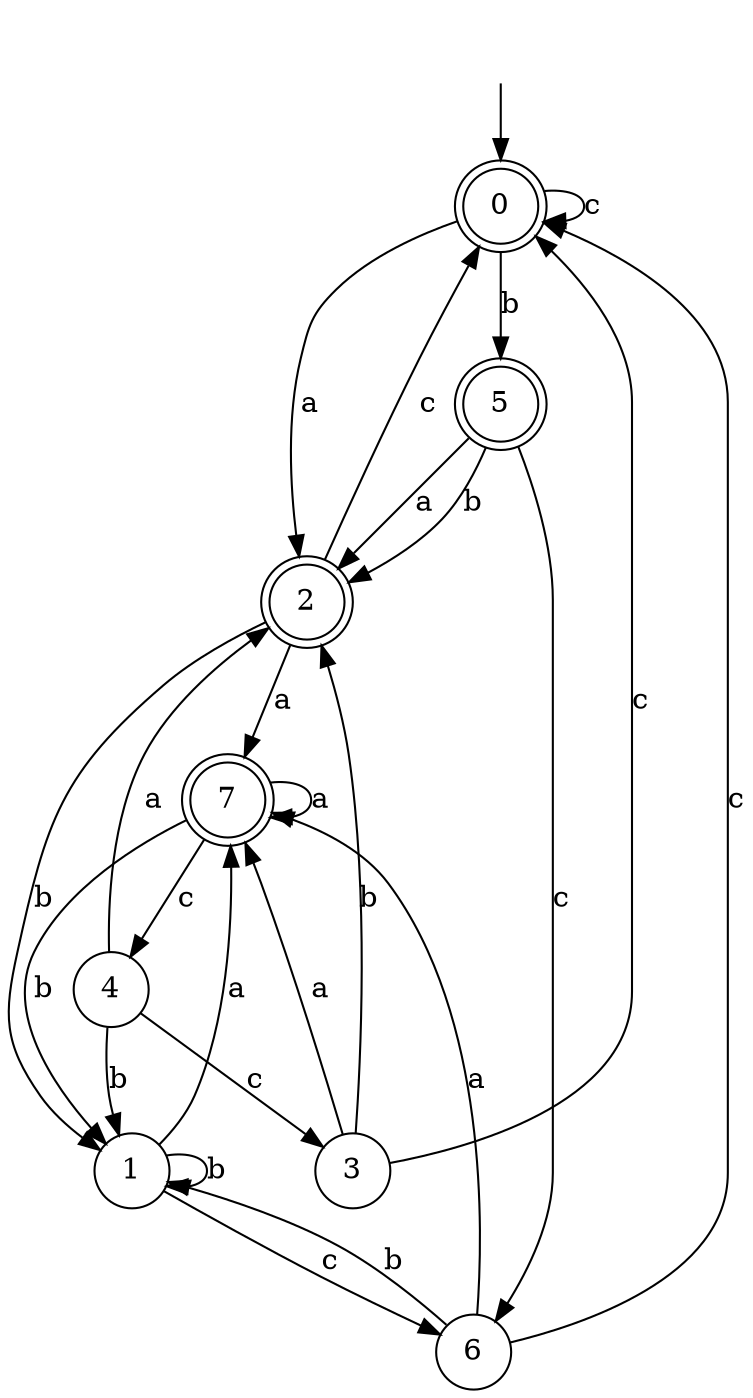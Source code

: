 digraph g {
__start [label=""shape=none]
	0[shape="doublecircle" label="0"]
	1[shape="circle" label="1"]
	2[shape="doublecircle" label="2"]
	3[shape="circle" label="3"]
	4[shape="circle" label="4"]
	5[shape="doublecircle" label="5"]
	6[shape="circle" label="6"]
	7[shape="doublecircle" label="7"]

__start -> 0
	0 -> 2 [label="a"]
	0 -> 5 [label="b"]
	0 -> 0 [label="c"]
	1 -> 7 [label="a"]
	1 -> 1 [label="b"]
	1 -> 6 [label="c"]
	2 -> 7 [label="a"]
	2 -> 1 [label="b"]
	2 -> 0 [label="c"]
	3 -> 7 [label="a"]
	3 -> 2 [label="b"]
	3 -> 0 [label="c"]
	4 -> 2 [label="a"]
	4 -> 1 [label="b"]
	4 -> 3 [label="c"]
	5 -> 2 [label="a"]
	5 -> 2 [label="b"]
	5 -> 6 [label="c"]
	6 -> 7 [label="a"]
	6 -> 1 [label="b"]
	6 -> 0 [label="c"]
	7 -> 7 [label="a"]
	7 -> 1 [label="b"]
	7 -> 4 [label="c"]
}
